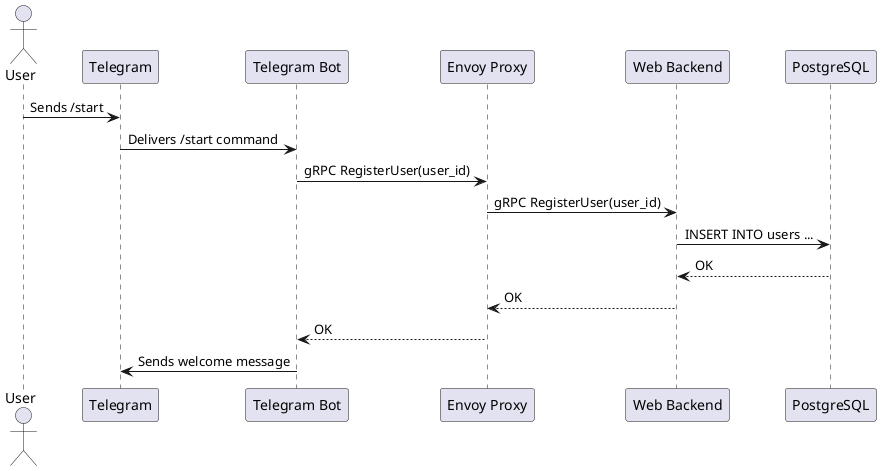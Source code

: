 @startuml registration
actor User
participant "Telegram" as Telegram
participant "Telegram Bot" as Bot
participant "Envoy Proxy" as Envoy
participant "Web Backend" as Backend
participant "PostgreSQL" as DB

User -> Telegram : Sends /start
Telegram -> Bot : Delivers /start command
Bot -> Envoy : gRPC RegisterUser(user_id)
Envoy -> Backend : gRPC RegisterUser(user_id)
Backend -> DB : INSERT INTO users ...
DB --> Backend : OK
Backend --> Envoy : OK
Envoy --> Bot : OK
Bot -> Telegram : Sends welcome message
@enduml
